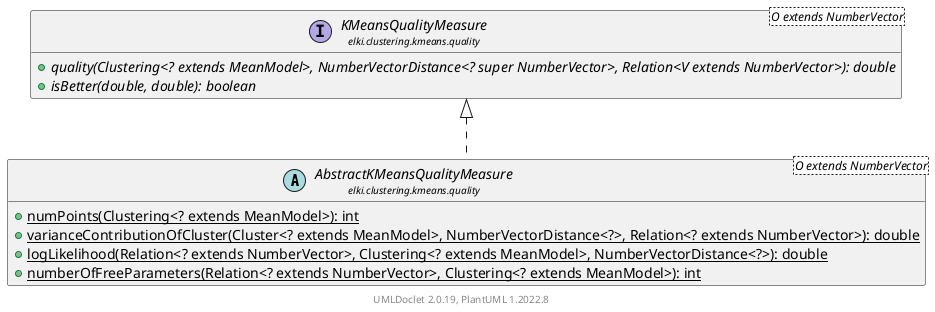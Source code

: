 @startuml
    remove .*\.(Instance|Par|Parameterizer|Factory)$
    set namespaceSeparator none
    hide empty fields
    hide empty methods

    abstract class "<size:14>AbstractKMeansQualityMeasure\n<size:10>elki.clustering.kmeans.quality" as elki.clustering.kmeans.quality.AbstractKMeansQualityMeasure<O extends NumberVector> [[AbstractKMeansQualityMeasure.html]] {
        {static} +numPoints(Clustering<? extends MeanModel>): int
        {static} +varianceContributionOfCluster(Cluster<? extends MeanModel>, NumberVectorDistance<?>, Relation<? extends NumberVector>): double
        {static} +logLikelihood(Relation<? extends NumberVector>, Clustering<? extends MeanModel>, NumberVectorDistance<?>): double
        {static} +numberOfFreeParameters(Relation<? extends NumberVector>, Clustering<? extends MeanModel>): int
    }

    interface "<size:14>KMeansQualityMeasure\n<size:10>elki.clustering.kmeans.quality" as elki.clustering.kmeans.quality.KMeansQualityMeasure<O extends NumberVector> [[KMeansQualityMeasure.html]] {
        {abstract} +quality(Clustering<? extends MeanModel>, NumberVectorDistance<? super NumberVector>, Relation<V extends NumberVector>): double
        {abstract} +isBetter(double, double): boolean
    }

    elki.clustering.kmeans.quality.KMeansQualityMeasure <|.. elki.clustering.kmeans.quality.AbstractKMeansQualityMeasure

    center footer UMLDoclet 2.0.19, PlantUML 1.2022.8
@enduml
